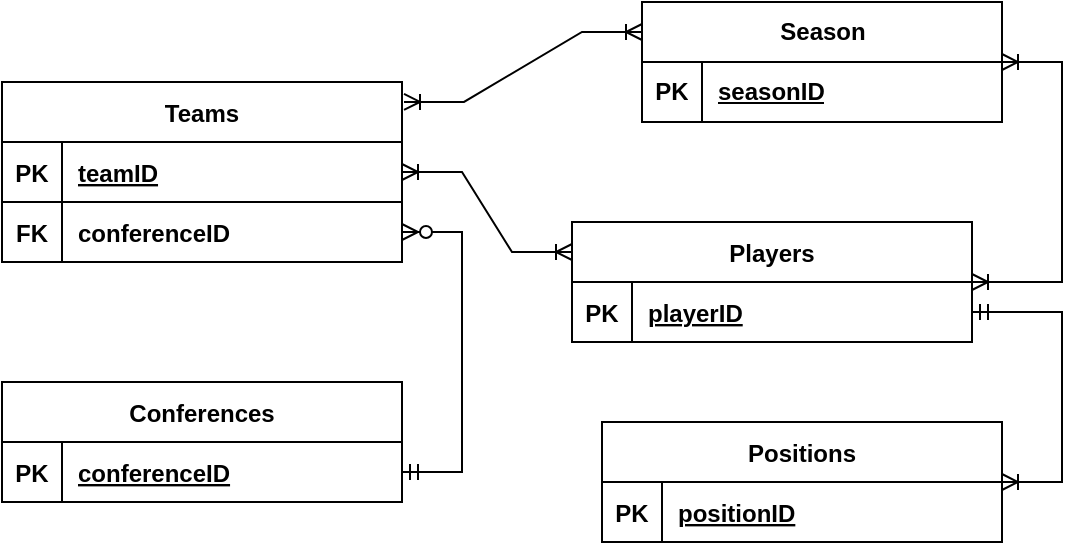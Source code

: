 <?xml version="1.0" encoding="UTF-8"?>
<mxfile version="24.6.4" type="google">
  <diagram id="R2lEEEUBdFMjLlhIrx00" name="Page-1">
    <mxGraphModel dx="1611" dy="1888" grid="1" gridSize="10" guides="1" tooltips="1" connect="1" arrows="1" fold="1" page="1" pageScale="1" pageWidth="850" pageHeight="1100" math="0" shadow="0" extFonts="Permanent Marker^https://fonts.googleapis.com/css?family=Permanent+Marker">
      <root>
        <mxCell id="0" />
        <mxCell id="1" parent="0" />
        <mxCell id="69poGfrS4WwV8vAs_aM9-49" value="Players" style="shape=table;startSize=30;container=1;collapsible=1;childLayout=tableLayout;fixedRows=1;rowLines=0;fontStyle=1;align=center;resizeLast=1;" vertex="1" parent="1">
          <mxGeometry x="325" y="-140" width="200" height="60" as="geometry">
            <mxRectangle x="650" y="130" width="80" height="30" as="alternateBounds" />
          </mxGeometry>
        </mxCell>
        <mxCell id="69poGfrS4WwV8vAs_aM9-50" value="" style="shape=partialRectangle;collapsible=0;dropTarget=0;pointerEvents=0;fillColor=none;points=[[0,0.5],[1,0.5]];portConstraint=eastwest;top=0;left=0;right=0;bottom=1;" vertex="1" parent="69poGfrS4WwV8vAs_aM9-49">
          <mxGeometry y="30" width="200" height="30" as="geometry" />
        </mxCell>
        <mxCell id="69poGfrS4WwV8vAs_aM9-51" value="PK" style="shape=partialRectangle;overflow=hidden;connectable=0;fillColor=none;top=0;left=0;bottom=0;right=0;fontStyle=1;" vertex="1" parent="69poGfrS4WwV8vAs_aM9-50">
          <mxGeometry width="30" height="30" as="geometry">
            <mxRectangle width="30" height="30" as="alternateBounds" />
          </mxGeometry>
        </mxCell>
        <mxCell id="69poGfrS4WwV8vAs_aM9-52" value="playerID" style="shape=partialRectangle;overflow=hidden;connectable=0;fillColor=none;top=0;left=0;bottom=0;right=0;align=left;spacingLeft=6;fontStyle=5;" vertex="1" parent="69poGfrS4WwV8vAs_aM9-50">
          <mxGeometry x="30" width="170" height="30" as="geometry">
            <mxRectangle width="170" height="30" as="alternateBounds" />
          </mxGeometry>
        </mxCell>
        <mxCell id="69poGfrS4WwV8vAs_aM9-62" value="Conferences" style="shape=table;startSize=30;container=1;collapsible=1;childLayout=tableLayout;fixedRows=1;rowLines=0;fontStyle=1;align=center;resizeLast=1;" vertex="1" parent="1">
          <mxGeometry x="40" y="-60" width="200" height="60" as="geometry" />
        </mxCell>
        <mxCell id="69poGfrS4WwV8vAs_aM9-63" value="" style="shape=partialRectangle;collapsible=0;dropTarget=0;pointerEvents=0;fillColor=none;points=[[0,0.5],[1,0.5]];portConstraint=eastwest;top=0;left=0;right=0;bottom=1;" vertex="1" parent="69poGfrS4WwV8vAs_aM9-62">
          <mxGeometry y="30" width="200" height="30" as="geometry" />
        </mxCell>
        <mxCell id="69poGfrS4WwV8vAs_aM9-64" value="PK" style="shape=partialRectangle;overflow=hidden;connectable=0;fillColor=none;top=0;left=0;bottom=0;right=0;fontStyle=1;" vertex="1" parent="69poGfrS4WwV8vAs_aM9-63">
          <mxGeometry width="30" height="30" as="geometry">
            <mxRectangle width="30" height="30" as="alternateBounds" />
          </mxGeometry>
        </mxCell>
        <mxCell id="69poGfrS4WwV8vAs_aM9-65" value="conferenceID" style="shape=partialRectangle;overflow=hidden;connectable=0;fillColor=none;top=0;left=0;bottom=0;right=0;align=left;spacingLeft=6;fontStyle=5;" vertex="1" parent="69poGfrS4WwV8vAs_aM9-63">
          <mxGeometry x="30" width="170" height="30" as="geometry">
            <mxRectangle width="170" height="30" as="alternateBounds" />
          </mxGeometry>
        </mxCell>
        <mxCell id="69poGfrS4WwV8vAs_aM9-69" value="Positions" style="shape=table;startSize=30;container=1;collapsible=1;childLayout=tableLayout;fixedRows=1;rowLines=0;fontStyle=1;align=center;resizeLast=1;" vertex="1" parent="1">
          <mxGeometry x="340" y="-40" width="200" height="60" as="geometry" />
        </mxCell>
        <mxCell id="69poGfrS4WwV8vAs_aM9-70" value="" style="shape=partialRectangle;collapsible=0;dropTarget=0;pointerEvents=0;fillColor=none;points=[[0,0.5],[1,0.5]];portConstraint=eastwest;top=0;left=0;right=0;bottom=1;" vertex="1" parent="69poGfrS4WwV8vAs_aM9-69">
          <mxGeometry y="30" width="200" height="30" as="geometry" />
        </mxCell>
        <mxCell id="69poGfrS4WwV8vAs_aM9-71" value="PK" style="shape=partialRectangle;overflow=hidden;connectable=0;fillColor=none;top=0;left=0;bottom=0;right=0;fontStyle=1;" vertex="1" parent="69poGfrS4WwV8vAs_aM9-70">
          <mxGeometry width="30" height="30" as="geometry">
            <mxRectangle width="30" height="30" as="alternateBounds" />
          </mxGeometry>
        </mxCell>
        <mxCell id="69poGfrS4WwV8vAs_aM9-72" value="positionID" style="shape=partialRectangle;overflow=hidden;connectable=0;fillColor=none;top=0;left=0;bottom=0;right=0;align=left;spacingLeft=6;fontStyle=5;" vertex="1" parent="69poGfrS4WwV8vAs_aM9-70">
          <mxGeometry x="30" width="170" height="30" as="geometry">
            <mxRectangle width="170" height="30" as="alternateBounds" />
          </mxGeometry>
        </mxCell>
        <mxCell id="69poGfrS4WwV8vAs_aM9-76" value="Teams" style="shape=table;startSize=30;container=1;collapsible=1;childLayout=tableLayout;fixedRows=1;rowLines=0;fontStyle=1;align=center;resizeLast=1;" vertex="1" parent="1">
          <mxGeometry x="40" y="-210" width="200" height="90" as="geometry" />
        </mxCell>
        <mxCell id="69poGfrS4WwV8vAs_aM9-77" value="" style="shape=partialRectangle;collapsible=0;dropTarget=0;pointerEvents=0;fillColor=none;points=[[0,0.5],[1,0.5]];portConstraint=eastwest;top=0;left=0;right=0;bottom=1;" vertex="1" parent="69poGfrS4WwV8vAs_aM9-76">
          <mxGeometry y="30" width="200" height="30" as="geometry" />
        </mxCell>
        <mxCell id="69poGfrS4WwV8vAs_aM9-78" value="PK" style="shape=partialRectangle;overflow=hidden;connectable=0;fillColor=none;top=0;left=0;bottom=0;right=0;fontStyle=1;" vertex="1" parent="69poGfrS4WwV8vAs_aM9-77">
          <mxGeometry width="30" height="30" as="geometry">
            <mxRectangle width="30" height="30" as="alternateBounds" />
          </mxGeometry>
        </mxCell>
        <mxCell id="69poGfrS4WwV8vAs_aM9-79" value="teamID" style="shape=partialRectangle;overflow=hidden;connectable=0;fillColor=none;top=0;left=0;bottom=0;right=0;align=left;spacingLeft=6;fontStyle=5;" vertex="1" parent="69poGfrS4WwV8vAs_aM9-77">
          <mxGeometry x="30" width="170" height="30" as="geometry">
            <mxRectangle width="170" height="30" as="alternateBounds" />
          </mxGeometry>
        </mxCell>
        <mxCell id="69poGfrS4WwV8vAs_aM9-83" value="" style="shape=partialRectangle;collapsible=0;dropTarget=0;pointerEvents=0;fillColor=none;points=[[0,0.5],[1,0.5]];portConstraint=eastwest;top=0;left=0;right=0;bottom=0;" vertex="1" parent="69poGfrS4WwV8vAs_aM9-76">
          <mxGeometry y="60" width="200" height="30" as="geometry" />
        </mxCell>
        <mxCell id="69poGfrS4WwV8vAs_aM9-84" value="FK" style="shape=partialRectangle;overflow=hidden;connectable=0;fillColor=none;top=0;left=0;bottom=0;right=0;fontStyle=1" vertex="1" parent="69poGfrS4WwV8vAs_aM9-83">
          <mxGeometry width="30" height="30" as="geometry">
            <mxRectangle width="30" height="30" as="alternateBounds" />
          </mxGeometry>
        </mxCell>
        <mxCell id="69poGfrS4WwV8vAs_aM9-85" value="" style="shape=partialRectangle;overflow=hidden;connectable=0;fillColor=none;top=0;left=0;bottom=0;right=0;align=left;spacingLeft=6;fontStyle=1" vertex="1" parent="69poGfrS4WwV8vAs_aM9-83">
          <mxGeometry x="30" width="170" height="30" as="geometry">
            <mxRectangle width="170" height="30" as="alternateBounds" />
          </mxGeometry>
        </mxCell>
        <mxCell id="69poGfrS4WwV8vAs_aM9-86" value="Season" style="shape=table;startSize=30;container=1;collapsible=1;childLayout=tableLayout;fixedRows=1;rowLines=0;fontStyle=1;align=center;resizeLast=1;html=1;" vertex="1" parent="1">
          <mxGeometry x="360" y="-250" width="180" height="60" as="geometry" />
        </mxCell>
        <mxCell id="69poGfrS4WwV8vAs_aM9-87" value="" style="shape=tableRow;horizontal=0;startSize=0;swimlaneHead=0;swimlaneBody=0;fillColor=none;collapsible=0;dropTarget=0;points=[[0,0.5],[1,0.5]];portConstraint=eastwest;top=0;left=0;right=0;bottom=1;" vertex="1" parent="69poGfrS4WwV8vAs_aM9-86">
          <mxGeometry y="30" width="180" height="30" as="geometry" />
        </mxCell>
        <mxCell id="69poGfrS4WwV8vAs_aM9-88" value="PK" style="shape=partialRectangle;connectable=0;fillColor=none;top=0;left=0;bottom=0;right=0;fontStyle=1;overflow=hidden;whiteSpace=wrap;html=1;" vertex="1" parent="69poGfrS4WwV8vAs_aM9-87">
          <mxGeometry width="30" height="30" as="geometry">
            <mxRectangle width="30" height="30" as="alternateBounds" />
          </mxGeometry>
        </mxCell>
        <mxCell id="69poGfrS4WwV8vAs_aM9-89" value="seasonID" style="shape=partialRectangle;connectable=0;fillColor=none;top=0;left=0;bottom=0;right=0;align=left;spacingLeft=6;fontStyle=5;overflow=hidden;whiteSpace=wrap;html=1;" vertex="1" parent="69poGfrS4WwV8vAs_aM9-87">
          <mxGeometry x="30" width="150" height="30" as="geometry">
            <mxRectangle width="150" height="30" as="alternateBounds" />
          </mxGeometry>
        </mxCell>
        <mxCell id="69poGfrS4WwV8vAs_aM9-93" value="" style="edgeStyle=entityRelationEdgeStyle;fontSize=12;html=1;endArrow=ERzeroToMany;startArrow=ERmandOne;rounded=0;" edge="1" parent="1" source="69poGfrS4WwV8vAs_aM9-63" target="69poGfrS4WwV8vAs_aM9-83">
          <mxGeometry width="100" height="100" relative="1" as="geometry">
            <mxPoint x="400" y="95" as="sourcePoint" />
            <mxPoint x="290" y="35" as="targetPoint" />
          </mxGeometry>
        </mxCell>
        <mxCell id="69poGfrS4WwV8vAs_aM9-95" value="" style="edgeStyle=entityRelationEdgeStyle;fontSize=12;html=1;endArrow=ERoneToMany;startArrow=ERoneToMany;rounded=0;" edge="1" parent="1" source="69poGfrS4WwV8vAs_aM9-86" target="69poGfrS4WwV8vAs_aM9-49">
          <mxGeometry width="100" height="100" relative="1" as="geometry">
            <mxPoint x="740" y="-130" as="sourcePoint" />
            <mxPoint x="840" y="-230" as="targetPoint" />
          </mxGeometry>
        </mxCell>
        <mxCell id="69poGfrS4WwV8vAs_aM9-96" value="" style="edgeStyle=entityRelationEdgeStyle;fontSize=12;html=1;endArrow=ERoneToMany;startArrow=ERmandOne;rounded=0;" edge="1" parent="1" source="69poGfrS4WwV8vAs_aM9-50" target="69poGfrS4WwV8vAs_aM9-69">
          <mxGeometry width="100" height="100" relative="1" as="geometry">
            <mxPoint x="410" y="-30" as="sourcePoint" />
            <mxPoint x="730" y="130" as="targetPoint" />
            <Array as="points">
              <mxPoint x="440" y="20" />
            </Array>
          </mxGeometry>
        </mxCell>
        <mxCell id="69poGfrS4WwV8vAs_aM9-97" value="conferenceID" style="shape=partialRectangle;overflow=hidden;connectable=0;fillColor=none;top=0;left=0;bottom=0;right=0;align=left;spacingLeft=6;fontStyle=1" vertex="1" parent="1">
          <mxGeometry x="70" y="-150" width="170" height="30" as="geometry">
            <mxRectangle width="170" height="30" as="alternateBounds" />
          </mxGeometry>
        </mxCell>
        <mxCell id="69poGfrS4WwV8vAs_aM9-99" value="" style="edgeStyle=entityRelationEdgeStyle;fontSize=12;html=1;endArrow=ERoneToMany;startArrow=ERoneToMany;rounded=0;entryX=0;entryY=0.25;entryDx=0;entryDy=0;exitX=1.005;exitY=0.111;exitDx=0;exitDy=0;exitPerimeter=0;" edge="1" parent="1" source="69poGfrS4WwV8vAs_aM9-76" target="69poGfrS4WwV8vAs_aM9-86">
          <mxGeometry width="100" height="100" relative="1" as="geometry">
            <mxPoint x="270" y="-270" as="sourcePoint" />
            <mxPoint x="535" y="-100" as="targetPoint" />
          </mxGeometry>
        </mxCell>
        <mxCell id="69poGfrS4WwV8vAs_aM9-100" value="" style="edgeStyle=entityRelationEdgeStyle;fontSize=12;html=1;endArrow=ERoneToMany;startArrow=ERoneToMany;rounded=0;entryX=0;entryY=0.25;entryDx=0;entryDy=0;exitX=1;exitY=0.5;exitDx=0;exitDy=0;" edge="1" parent="1" source="69poGfrS4WwV8vAs_aM9-77" target="69poGfrS4WwV8vAs_aM9-49">
          <mxGeometry width="100" height="100" relative="1" as="geometry">
            <mxPoint x="250" y="-155" as="sourcePoint" />
            <mxPoint x="370" y="-225" as="targetPoint" />
          </mxGeometry>
        </mxCell>
      </root>
    </mxGraphModel>
  </diagram>
</mxfile>
